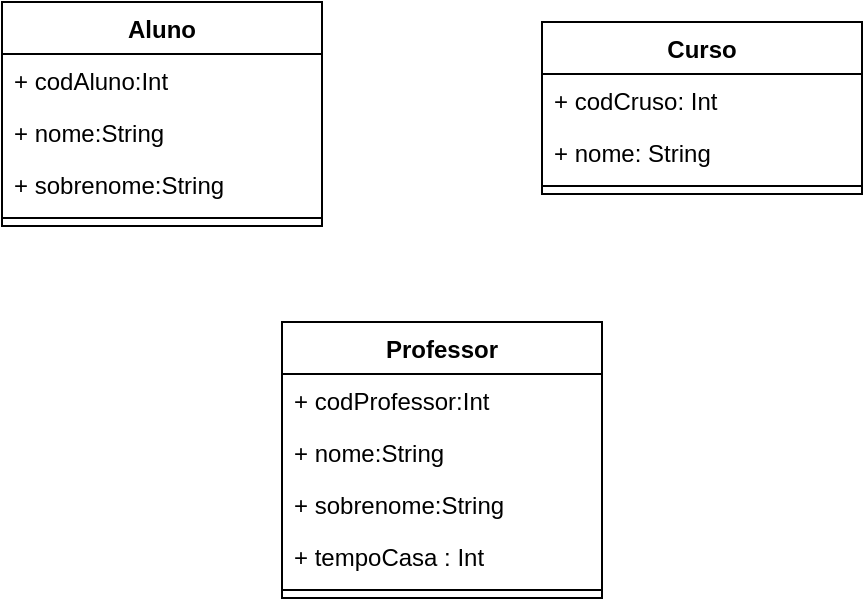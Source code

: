 <mxfile version="13.7.5" type="github">
  <diagram id="TcTvgOlSOwh4rLOoNLtm" name="Page-1">
    <mxGraphModel dx="1422" dy="794" grid="1" gridSize="10" guides="1" tooltips="1" connect="1" arrows="1" fold="1" page="1" pageScale="1" pageWidth="827" pageHeight="1169" math="0" shadow="0">
      <root>
        <mxCell id="0" />
        <mxCell id="1" parent="0" />
        <mxCell id="OuyohkA6feFG9nvxDIpP-1" value="Aluno" style="swimlane;fontStyle=1;align=center;verticalAlign=top;childLayout=stackLayout;horizontal=1;startSize=26;horizontalStack=0;resizeParent=1;resizeParentMax=0;resizeLast=0;collapsible=1;marginBottom=0;" vertex="1" parent="1">
          <mxGeometry x="200" y="220" width="160" height="112" as="geometry" />
        </mxCell>
        <mxCell id="OuyohkA6feFG9nvxDIpP-6" value="+ codAluno:Int" style="text;strokeColor=none;fillColor=none;align=left;verticalAlign=top;spacingLeft=4;spacingRight=4;overflow=hidden;rotatable=0;points=[[0,0.5],[1,0.5]];portConstraint=eastwest;" vertex="1" parent="OuyohkA6feFG9nvxDIpP-1">
          <mxGeometry y="26" width="160" height="26" as="geometry" />
        </mxCell>
        <mxCell id="OuyohkA6feFG9nvxDIpP-2" value="+ nome:String" style="text;strokeColor=none;fillColor=none;align=left;verticalAlign=top;spacingLeft=4;spacingRight=4;overflow=hidden;rotatable=0;points=[[0,0.5],[1,0.5]];portConstraint=eastwest;" vertex="1" parent="OuyohkA6feFG9nvxDIpP-1">
          <mxGeometry y="52" width="160" height="26" as="geometry" />
        </mxCell>
        <mxCell id="OuyohkA6feFG9nvxDIpP-5" value="+ sobrenome:String" style="text;strokeColor=none;fillColor=none;align=left;verticalAlign=top;spacingLeft=4;spacingRight=4;overflow=hidden;rotatable=0;points=[[0,0.5],[1,0.5]];portConstraint=eastwest;" vertex="1" parent="OuyohkA6feFG9nvxDIpP-1">
          <mxGeometry y="78" width="160" height="26" as="geometry" />
        </mxCell>
        <mxCell id="OuyohkA6feFG9nvxDIpP-3" value="" style="line;strokeWidth=1;fillColor=none;align=left;verticalAlign=middle;spacingTop=-1;spacingLeft=3;spacingRight=3;rotatable=0;labelPosition=right;points=[];portConstraint=eastwest;" vertex="1" parent="OuyohkA6feFG9nvxDIpP-1">
          <mxGeometry y="104" width="160" height="8" as="geometry" />
        </mxCell>
        <mxCell id="OuyohkA6feFG9nvxDIpP-7" value="Curso" style="swimlane;fontStyle=1;align=center;verticalAlign=top;childLayout=stackLayout;horizontal=1;startSize=26;horizontalStack=0;resizeParent=1;resizeParentMax=0;resizeLast=0;collapsible=1;marginBottom=0;" vertex="1" parent="1">
          <mxGeometry x="470" y="230" width="160" height="86" as="geometry" />
        </mxCell>
        <mxCell id="OuyohkA6feFG9nvxDIpP-8" value="+ codCruso: Int" style="text;strokeColor=none;fillColor=none;align=left;verticalAlign=top;spacingLeft=4;spacingRight=4;overflow=hidden;rotatable=0;points=[[0,0.5],[1,0.5]];portConstraint=eastwest;" vertex="1" parent="OuyohkA6feFG9nvxDIpP-7">
          <mxGeometry y="26" width="160" height="26" as="geometry" />
        </mxCell>
        <mxCell id="OuyohkA6feFG9nvxDIpP-11" value="+ nome: String&#xa;" style="text;strokeColor=none;fillColor=none;align=left;verticalAlign=top;spacingLeft=4;spacingRight=4;overflow=hidden;rotatable=0;points=[[0,0.5],[1,0.5]];portConstraint=eastwest;" vertex="1" parent="OuyohkA6feFG9nvxDIpP-7">
          <mxGeometry y="52" width="160" height="26" as="geometry" />
        </mxCell>
        <mxCell id="OuyohkA6feFG9nvxDIpP-9" value="" style="line;strokeWidth=1;fillColor=none;align=left;verticalAlign=middle;spacingTop=-1;spacingLeft=3;spacingRight=3;rotatable=0;labelPosition=right;points=[];portConstraint=eastwest;" vertex="1" parent="OuyohkA6feFG9nvxDIpP-7">
          <mxGeometry y="78" width="160" height="8" as="geometry" />
        </mxCell>
        <mxCell id="OuyohkA6feFG9nvxDIpP-16" value="Professor" style="swimlane;fontStyle=1;align=center;verticalAlign=top;childLayout=stackLayout;horizontal=1;startSize=26;horizontalStack=0;resizeParent=1;resizeParentMax=0;resizeLast=0;collapsible=1;marginBottom=0;" vertex="1" parent="1">
          <mxGeometry x="340" y="380" width="160" height="138" as="geometry" />
        </mxCell>
        <mxCell id="OuyohkA6feFG9nvxDIpP-17" value="+ codProfessor:Int" style="text;strokeColor=none;fillColor=none;align=left;verticalAlign=top;spacingLeft=4;spacingRight=4;overflow=hidden;rotatable=0;points=[[0,0.5],[1,0.5]];portConstraint=eastwest;" vertex="1" parent="OuyohkA6feFG9nvxDIpP-16">
          <mxGeometry y="26" width="160" height="26" as="geometry" />
        </mxCell>
        <mxCell id="OuyohkA6feFG9nvxDIpP-18" value="+ nome:String" style="text;strokeColor=none;fillColor=none;align=left;verticalAlign=top;spacingLeft=4;spacingRight=4;overflow=hidden;rotatable=0;points=[[0,0.5],[1,0.5]];portConstraint=eastwest;" vertex="1" parent="OuyohkA6feFG9nvxDIpP-16">
          <mxGeometry y="52" width="160" height="26" as="geometry" />
        </mxCell>
        <mxCell id="OuyohkA6feFG9nvxDIpP-19" value="+ sobrenome:String" style="text;strokeColor=none;fillColor=none;align=left;verticalAlign=top;spacingLeft=4;spacingRight=4;overflow=hidden;rotatable=0;points=[[0,0.5],[1,0.5]];portConstraint=eastwest;" vertex="1" parent="OuyohkA6feFG9nvxDIpP-16">
          <mxGeometry y="78" width="160" height="26" as="geometry" />
        </mxCell>
        <mxCell id="OuyohkA6feFG9nvxDIpP-21" value="+ tempoCasa : Int" style="text;strokeColor=none;fillColor=none;align=left;verticalAlign=top;spacingLeft=4;spacingRight=4;overflow=hidden;rotatable=0;points=[[0,0.5],[1,0.5]];portConstraint=eastwest;" vertex="1" parent="OuyohkA6feFG9nvxDIpP-16">
          <mxGeometry y="104" width="160" height="26" as="geometry" />
        </mxCell>
        <mxCell id="OuyohkA6feFG9nvxDIpP-20" value="" style="line;strokeWidth=1;fillColor=none;align=left;verticalAlign=middle;spacingTop=-1;spacingLeft=3;spacingRight=3;rotatable=0;labelPosition=right;points=[];portConstraint=eastwest;" vertex="1" parent="OuyohkA6feFG9nvxDIpP-16">
          <mxGeometry y="130" width="160" height="8" as="geometry" />
        </mxCell>
      </root>
    </mxGraphModel>
  </diagram>
</mxfile>
